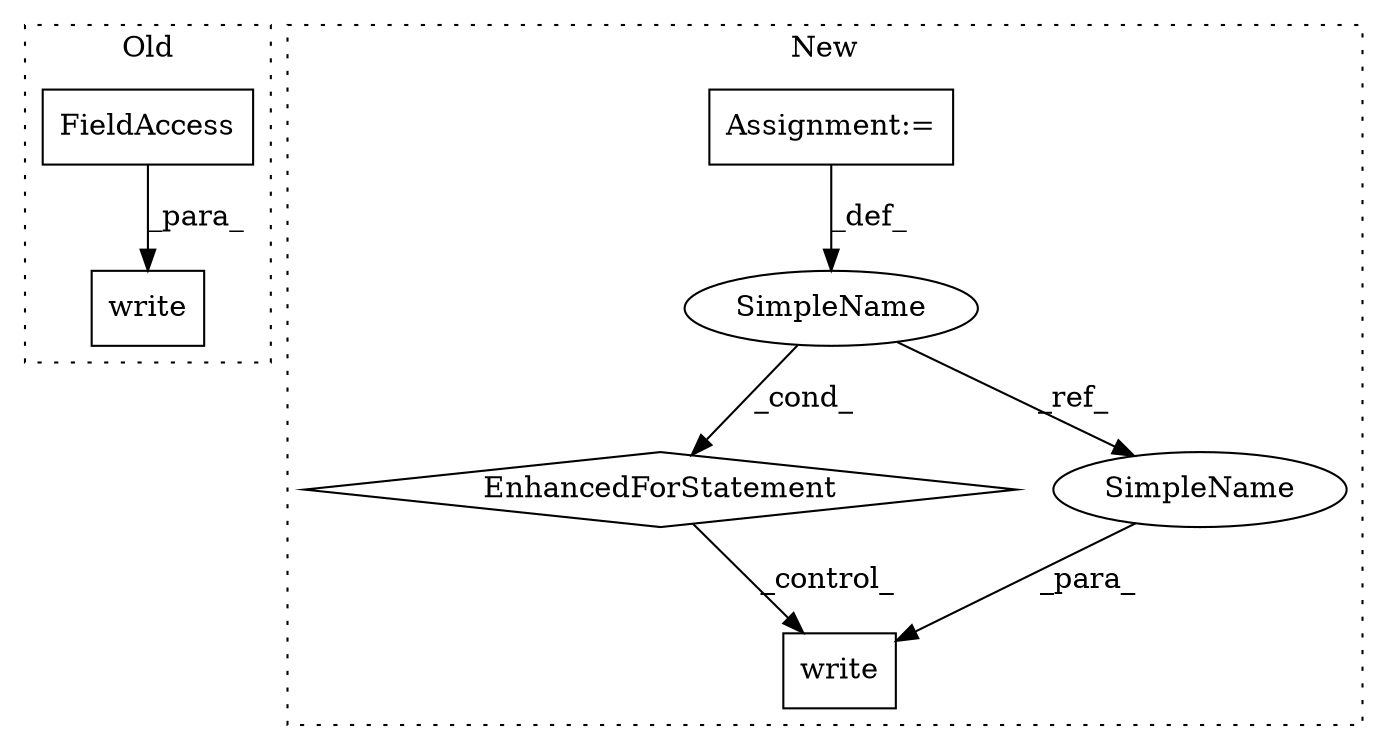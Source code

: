 digraph G {
subgraph cluster0 {
1 [label="write" a="32" s="862,884" l="6,1" shape="box"];
6 [label="FieldAccess" a="22" s="868" l="16" shape="box"];
label = "Old";
style="dotted";
}
subgraph cluster1 {
2 [label="EnhancedForStatement" a="70" s="1647,1744" l="57,2" shape="diamond"];
3 [label="Assignment:=" a="7" s="1647,1744" l="57,2" shape="box"];
4 [label="write" a="32" s="1758,1769" l="6,1" shape="box"];
5 [label="SimpleName" a="42" s="1708" l="5" shape="ellipse"];
7 [label="SimpleName" a="42" s="1764" l="5" shape="ellipse"];
label = "New";
style="dotted";
}
2 -> 4 [label="_control_"];
3 -> 5 [label="_def_"];
5 -> 2 [label="_cond_"];
5 -> 7 [label="_ref_"];
6 -> 1 [label="_para_"];
7 -> 4 [label="_para_"];
}